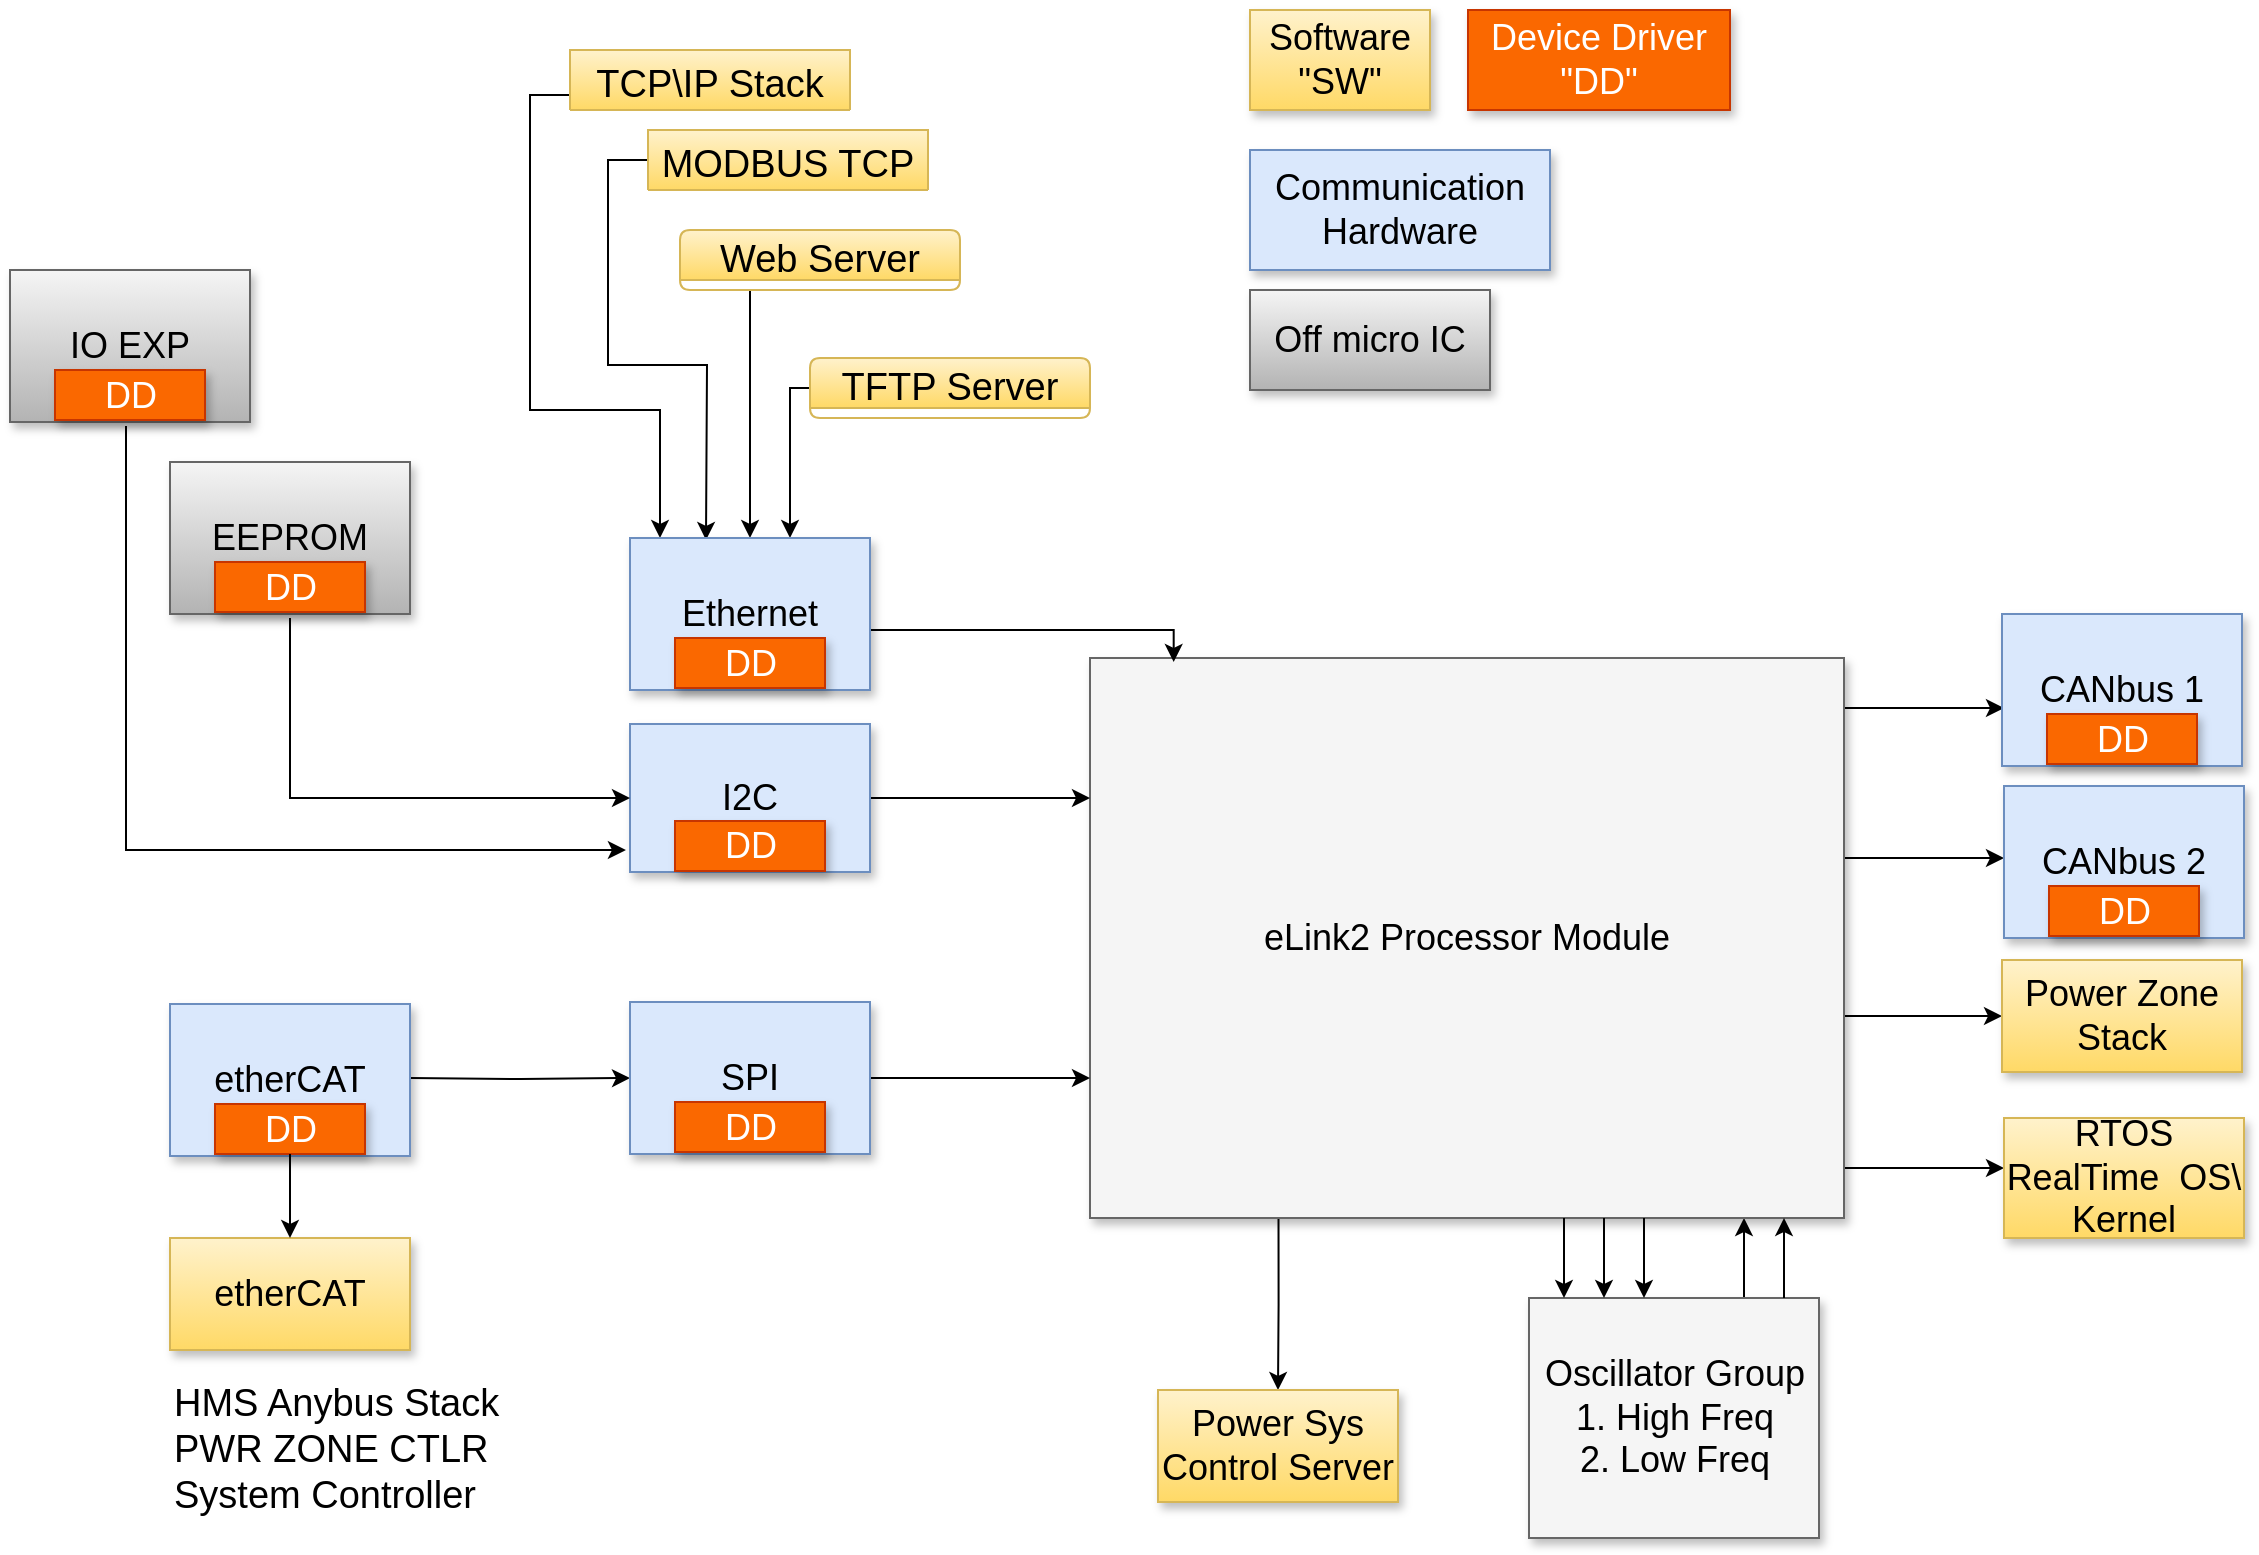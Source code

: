 <mxfile version="10.5.4" type="github"><diagram name="Page-1" id="90a13364-a465-7bf4-72fc-28e22215d7a0"><mxGraphModel dx="1394" dy="736" grid="1" gridSize="10" guides="1" tooltips="1" connect="1" arrows="1" fold="1" page="1" pageScale="1.5" pageWidth="1169" pageHeight="826" background="#ffffff" math="0" shadow="0"><root><mxCell id="0" style=";html=1;"/><mxCell id="1" style=";html=1;" parent="0"/><mxCell id="3a17f1ce550125da-13" style="edgeStyle=elbowEdgeStyle;rounded=0;html=1;startArrow=none;startFill=0;jettySize=auto;orthogonalLoop=1;fontSize=18;elbow=vertical;" parent="1" source="3a17f1ce550125da-2" edge="1"><mxGeometry relative="1" as="geometry"><mxPoint x="1037" y="479" as="targetPoint"/></mxGeometry></mxCell><mxCell id="3a17f1ce550125da-14" style="edgeStyle=elbowEdgeStyle;rounded=0;html=1;startArrow=none;startFill=0;jettySize=auto;orthogonalLoop=1;fontSize=18;elbow=vertical;" parent="1" source="3a17f1ce550125da-2" edge="1"><mxGeometry relative="1" as="geometry"><mxPoint x="1037" y="554" as="targetPoint"/></mxGeometry></mxCell><mxCell id="3a17f1ce550125da-15" style="edgeStyle=elbowEdgeStyle;rounded=0;html=1;startArrow=none;startFill=0;jettySize=auto;orthogonalLoop=1;fontSize=18;elbow=vertical;" parent="1" source="3a17f1ce550125da-2" target="3a17f1ce550125da-6" edge="1"><mxGeometry relative="1" as="geometry"/></mxCell><mxCell id="3a17f1ce550125da-16" style="edgeStyle=elbowEdgeStyle;rounded=0;html=1;startArrow=none;startFill=0;jettySize=auto;orthogonalLoop=1;fontSize=18;elbow=vertical;" parent="1" source="3a17f1ce550125da-2" target="3a17f1ce550125da-7" edge="1"><mxGeometry relative="1" as="geometry"/></mxCell><mxCell id="3a17f1ce550125da-17" style="edgeStyle=elbowEdgeStyle;rounded=0;html=1;startArrow=none;startFill=0;jettySize=auto;orthogonalLoop=1;fontSize=18;" parent="1" source="3a17f1ce550125da-10" target="3a17f1ce550125da-2" edge="1"><mxGeometry relative="1" as="geometry"><Array as="points"><mxPoint x="907" y="754"/></Array></mxGeometry></mxCell><mxCell id="sFuHkIFuAauw1YlygSDf-38" style="edgeStyle=orthogonalEdgeStyle;rounded=0;orthogonalLoop=1;jettySize=auto;html=1;exitX=0.25;exitY=1;exitDx=0;exitDy=0;entryX=0.5;entryY=0;entryDx=0;entryDy=0;" edge="1" parent="1" source="3a17f1ce550125da-2" target="sFuHkIFuAauw1YlygSDf-35"><mxGeometry relative="1" as="geometry"/></mxCell><mxCell id="3a17f1ce550125da-2" value="eLink2 Processor&amp;nbsp;Module&lt;br&gt;" style="whiteSpace=wrap;html=1;shadow=1;fontSize=18;fillColor=#f5f5f5;strokeColor=#666666;" parent="1" vertex="1"><mxGeometry x="580" y="454" width="377" height="280" as="geometry"/></mxCell><mxCell id="3a17f1ce550125da-6" value="Power Zone Stack" style="whiteSpace=wrap;html=1;shadow=1;fontSize=18;fillColor=#fff2cc;strokeColor=#d6b656;gradientColor=#ffd966;" parent="1" vertex="1"><mxGeometry x="1036" y="605" width="120" height="56" as="geometry"/></mxCell><mxCell id="3a17f1ce550125da-7" value="RTOS&lt;br&gt;RealTime&amp;nbsp; OS\ Kernel&lt;br&gt;" style="whiteSpace=wrap;html=1;shadow=1;fontSize=18;fillColor=#fff2cc;strokeColor=#d6b656;gradientColor=#ffd966;" parent="1" vertex="1"><mxGeometry x="1037" y="684" width="120" height="60" as="geometry"/></mxCell><mxCell id="3a17f1ce550125da-20" style="edgeStyle=elbowEdgeStyle;rounded=0;html=1;startArrow=none;startFill=0;jettySize=auto;orthogonalLoop=1;fontSize=18;elbow=vertical;" parent="1" source="3a17f1ce550125da-8" target="3a17f1ce550125da-2" edge="1"><mxGeometry relative="1" as="geometry"><Array as="points"><mxPoint x="757" y="514"/></Array></mxGeometry></mxCell><mxCell id="3a17f1ce550125da-8" value="I2C" style="whiteSpace=wrap;html=1;shadow=1;fontSize=18;fillColor=#dae8fc;strokeColor=#6c8ebf;" parent="1" vertex="1"><mxGeometry x="350" y="487" width="120" height="74" as="geometry"/></mxCell><mxCell id="3a17f1ce550125da-21" style="edgeStyle=elbowEdgeStyle;rounded=0;html=1;startArrow=none;startFill=0;jettySize=auto;orthogonalLoop=1;fontSize=18;elbow=vertical;" parent="1" source="3a17f1ce550125da-9" target="3a17f1ce550125da-2" edge="1"><mxGeometry relative="1" as="geometry"/></mxCell><mxCell id="3a17f1ce550125da-10" value="Oscillator Group&lt;br&gt;1. High Freq&lt;br&gt;2. Low Freq&lt;br&gt;" style="whiteSpace=wrap;html=1;shadow=1;fontSize=18;fillColor=#f5f5f5;strokeColor=#666666;" parent="1" vertex="1"><mxGeometry x="799.5" y="774" width="145" height="120" as="geometry"/></mxCell><mxCell id="3a17f1ce550125da-22" style="edgeStyle=elbowEdgeStyle;rounded=0;html=1;startArrow=none;startFill=0;jettySize=auto;orthogonalLoop=1;fontSize=18;" parent="1" source="3a17f1ce550125da-10" target="3a17f1ce550125da-2" edge="1"><mxGeometry relative="1" as="geometry"><mxPoint x="937" y="784" as="sourcePoint"/><mxPoint x="937" y="744" as="targetPoint"/><Array as="points"><mxPoint x="927" y="754"/><mxPoint x="907" y="754"/></Array></mxGeometry></mxCell><mxCell id="3a17f1ce550125da-24" style="edgeStyle=elbowEdgeStyle;rounded=0;html=1;startArrow=none;startFill=0;jettySize=auto;orthogonalLoop=1;fontSize=18;" parent="1" edge="1"><mxGeometry relative="1" as="geometry"><mxPoint x="857" y="734" as="sourcePoint"/><mxPoint x="857" y="774" as="targetPoint"/><Array as="points"><mxPoint x="857" y="754"/><mxPoint x="887" y="764"/></Array></mxGeometry></mxCell><mxCell id="3a17f1ce550125da-25" style="edgeStyle=elbowEdgeStyle;rounded=0;html=1;startArrow=none;startFill=0;jettySize=auto;orthogonalLoop=1;fontSize=18;" parent="1" edge="1"><mxGeometry relative="1" as="geometry"><mxPoint x="837" y="734" as="sourcePoint"/><mxPoint x="837" y="774" as="targetPoint"/><Array as="points"><mxPoint x="837" y="754"/><mxPoint x="867" y="764"/></Array></mxGeometry></mxCell><mxCell id="3a17f1ce550125da-26" style="edgeStyle=elbowEdgeStyle;rounded=0;html=1;startArrow=none;startFill=0;jettySize=auto;orthogonalLoop=1;fontSize=18;" parent="1" edge="1"><mxGeometry relative="1" as="geometry"><mxPoint x="817" y="734" as="sourcePoint"/><mxPoint x="817" y="774" as="targetPoint"/><Array as="points"><mxPoint x="817" y="754"/><mxPoint x="847" y="764"/></Array></mxGeometry></mxCell><mxCell id="M-16Thd7rfp0vDk-O5S6-1" style="edgeStyle=elbowEdgeStyle;rounded=0;html=1;startArrow=none;startFill=0;jettySize=auto;orthogonalLoop=1;fontSize=18;elbow=vertical;entryX=0;entryY=0.5;entryDx=0;entryDy=0;" parent="1" target="3a17f1ce550125da-8" edge="1"><mxGeometry relative="1" as="geometry"><Array as="points"><mxPoint x="270" y="524"/><mxPoint x="527" y="387"/></Array><mxPoint x="350" y="397" as="targetPoint"/><mxPoint x="180" y="434" as="sourcePoint"/></mxGeometry></mxCell><mxCell id="M-16Thd7rfp0vDk-O5S6-3" style="edgeStyle=elbowEdgeStyle;rounded=0;html=1;startArrow=none;startFill=0;jettySize=auto;orthogonalLoop=1;fontSize=18;elbow=vertical;exitX=0.442;exitY=1.059;exitDx=0;exitDy=0;exitPerimeter=0;entryX=-0.017;entryY=0.857;entryDx=0;entryDy=0;entryPerimeter=0;" parent="1" target="3a17f1ce550125da-8" edge="1"><mxGeometry relative="1" as="geometry"><Array as="points"><mxPoint x="220" y="550"/><mxPoint x="320" y="420"/><mxPoint x="300" y="307"/><mxPoint x="290" y="410"/><mxPoint x="280" y="307"/><mxPoint x="290" y="344"/><mxPoint x="290" y="520"/></Array><mxPoint x="320" y="550" as="targetPoint"/><mxPoint x="98" y="338" as="sourcePoint"/></mxGeometry></mxCell><mxCell id="M-16Thd7rfp0vDk-O5S6-7" style="edgeStyle=orthogonalEdgeStyle;rounded=0;orthogonalLoop=1;jettySize=auto;html=1;exitX=1;exitY=0.5;exitDx=0;exitDy=0;entryX=0;entryY=0.5;entryDx=0;entryDy=0;" parent="1" target="3a17f1ce550125da-9" edge="1"><mxGeometry relative="1" as="geometry"><mxPoint x="240" y="664" as="sourcePoint"/></mxGeometry></mxCell><mxCell id="M-16Thd7rfp0vDk-O5S6-13" value="HMS Anybus Stack&lt;br&gt;PWR ZONE CTLR&lt;br&gt;System Controller&lt;br&gt;" style="text;html=1;resizable=0;points=[];autosize=1;align=left;verticalAlign=top;spacingTop=-4;fontSize=19;gradientColor=#ffffff;" parent="1" vertex="1"><mxGeometry x="120" y="813" width="180" height="70" as="geometry"/></mxCell><mxCell id="M-16Thd7rfp0vDk-O5S6-17" style="edgeStyle=elbowEdgeStyle;rounded=0;html=1;startArrow=none;startFill=0;jettySize=auto;orthogonalLoop=1;fontSize=18;elbow=vertical;entryX=0.111;entryY=0.007;entryDx=0;entryDy=0;entryPerimeter=0;" parent="1" target="3a17f1ce550125da-2" edge="1"><mxGeometry relative="1" as="geometry"><mxPoint x="470" y="424" as="sourcePoint"/><mxPoint x="510" y="500" as="targetPoint"/></mxGeometry></mxCell><mxCell id="sFuHkIFuAauw1YlygSDf-3" style="edgeStyle=orthogonalEdgeStyle;rounded=0;orthogonalLoop=1;jettySize=auto;html=1;exitX=0;exitY=0.5;exitDx=0;exitDy=0;entryX=0.317;entryY=0.017;entryDx=0;entryDy=0;entryPerimeter=0;" edge="1" parent="1" source="M-16Thd7rfp0vDk-O5S6-19"><mxGeometry relative="1" as="geometry"><mxPoint x="388" y="395" as="targetPoint"/></mxGeometry></mxCell><mxCell id="M-16Thd7rfp0vDk-O5S6-19" value="MODBUS TCP" style="swimlane;fillColor=#fff2cc;strokeColor=#d6b656;fontSize=19;fontStyle=0;startSize=30;rounded=1;glass=0;comic=0;horizontal=1;part=0;gradientColor=#ffd966;" parent="1" vertex="1" collapsed="1"><mxGeometry x="359" y="190" width="140" height="30" as="geometry"><mxRectangle x="350" y="168.276" width="260" height="200" as="alternateBounds"/></mxGeometry></mxCell><mxCell id="M-16Thd7rfp0vDk-O5S6-20" value="- MBTCP server&lt;br&gt;- Memory Continuity drivers&lt;br&gt;- packet buffer managers&lt;br&gt;&lt;br&gt;" style="text;html=1;resizable=0;points=[];autosize=1;align=left;verticalAlign=top;spacingTop=-4;fontSize=19;" parent="M-16Thd7rfp0vDk-O5S6-19" vertex="1"><mxGeometry x="10" y="30.724" width="250" height="90" as="geometry"/></mxCell><mxCell id="sFuHkIFuAauw1YlygSDf-8" style="edgeStyle=orthogonalEdgeStyle;rounded=0;orthogonalLoop=1;jettySize=auto;html=1;exitX=0.25;exitY=1;exitDx=0;exitDy=0;" edge="1" parent="1" source="M-16Thd7rfp0vDk-O5S6-23"><mxGeometry relative="1" as="geometry"><mxPoint x="410" y="394" as="targetPoint"/></mxGeometry></mxCell><mxCell id="M-16Thd7rfp0vDk-O5S6-23" value="Web Server" style="swimlane;fillColor=#fff2cc;strokeColor=#d6b656;fontSize=19;fontStyle=0;startSize=25;rounded=1;glass=0;comic=0;horizontal=1;part=0;gradientColor=#ffd966;" parent="1" vertex="1" collapsed="1"><mxGeometry x="375" y="240" width="140" height="30" as="geometry"><mxRectangle x="429" y="245" width="260" height="135" as="alternateBounds"/></mxGeometry></mxCell><mxCell id="M-16Thd7rfp0vDk-O5S6-24" value="- Server Side Includes&lt;br&gt;- JavaScript parser&lt;br&gt;- Web site w/ dyn. updates&amp;nbsp;&lt;br&gt;&lt;br&gt;" style="text;html=1;resizable=0;points=[];autosize=1;align=left;verticalAlign=top;spacingTop=-4;fontSize=19;" parent="M-16Thd7rfp0vDk-O5S6-23" vertex="1"><mxGeometry x="10" y="30.724" width="240" height="90" as="geometry"/></mxCell><mxCell id="sFuHkIFuAauw1YlygSDf-7" style="edgeStyle=orthogonalEdgeStyle;rounded=0;orthogonalLoop=1;jettySize=auto;html=1;exitX=0;exitY=0.5;exitDx=0;exitDy=0;entryX=0.667;entryY=0.1;entryDx=0;entryDy=0;entryPerimeter=0;" edge="1" parent="1" source="CnWsaEC3HsBOHr1ED0NM-4"><mxGeometry relative="1" as="geometry"><mxPoint x="430" y="394" as="targetPoint"/><Array as="points"><mxPoint x="430" y="319"/></Array></mxGeometry></mxCell><mxCell id="CnWsaEC3HsBOHr1ED0NM-4" value="TFTP Server" style="swimlane;fillColor=#fff2cc;strokeColor=#d6b656;fontSize=19;fontStyle=0;startSize=25;rounded=1;glass=0;comic=0;horizontal=1;part=0;gradientColor=#ffd966;" parent="1" vertex="1" collapsed="1"><mxGeometry x="440" y="304" width="140" height="30" as="geometry"><mxRectangle x="440" y="304" width="260" height="135" as="alternateBounds"/></mxGeometry></mxCell><mxCell id="CnWsaEC3HsBOHr1ED0NM-5" value="- Allow bootload over TFTP&lt;br&gt;&lt;br&gt;" style="text;html=1;resizable=0;points=[];autosize=1;align=left;verticalAlign=top;spacingTop=-4;fontSize=19;" parent="CnWsaEC3HsBOHr1ED0NM-4" vertex="1"><mxGeometry x="10" y="30.724" width="250" height="50" as="geometry"/></mxCell><mxCell id="sFuHkIFuAauw1YlygSDf-1" value="Software &quot;SW&quot;" style="whiteSpace=wrap;html=1;shadow=1;fontSize=18;fillColor=#fff2cc;strokeColor=#d6b656;gradientColor=#ffd966;" vertex="1" parent="1"><mxGeometry x="660" y="130" width="90" height="50" as="geometry"/></mxCell><mxCell id="sFuHkIFuAauw1YlygSDf-2" value="Communication&lt;br&gt;Hardware&lt;br&gt;" style="whiteSpace=wrap;html=1;shadow=1;fontSize=18;fillColor=#dae8fc;strokeColor=#6c8ebf;" vertex="1" parent="1"><mxGeometry x="660" y="200" width="150" height="60" as="geometry"/></mxCell><mxCell id="sFuHkIFuAauw1YlygSDf-6" style="edgeStyle=orthogonalEdgeStyle;rounded=0;orthogonalLoop=1;jettySize=auto;html=1;exitX=0;exitY=0.75;exitDx=0;exitDy=0;entryX=0.125;entryY=0;entryDx=0;entryDy=0;entryPerimeter=0;" edge="1" parent="1" source="sFuHkIFuAauw1YlygSDf-4"><mxGeometry relative="1" as="geometry"><mxPoint x="365" y="394" as="targetPoint"/><Array as="points"><mxPoint x="300" y="173"/><mxPoint x="300" y="330"/><mxPoint x="365" y="330"/></Array></mxGeometry></mxCell><mxCell id="sFuHkIFuAauw1YlygSDf-4" value="TCP\IP Stack" style="swimlane;fillColor=#fff2cc;strokeColor=#d6b656;fontSize=19;fontStyle=0;startSize=30;rounded=1;glass=0;comic=0;horizontal=1;part=0;gradientColor=#ffd966;" vertex="1" collapsed="1" parent="1"><mxGeometry x="320" y="150" width="140" height="30" as="geometry"><mxRectangle x="350" y="168.276" width="260" height="200" as="alternateBounds"/></mxGeometry></mxCell><mxCell id="sFuHkIFuAauw1YlygSDf-5" value="- MBTCP server&lt;br&gt;- Memory Continuity drivers&lt;br&gt;- packet buffer managers&lt;br&gt;&lt;br&gt;" style="text;html=1;resizable=0;points=[];autosize=1;align=left;verticalAlign=top;spacingTop=-4;fontSize=19;" vertex="1" parent="sFuHkIFuAauw1YlygSDf-4"><mxGeometry x="10" y="30.724" width="250" height="90" as="geometry"/></mxCell><mxCell id="sFuHkIFuAauw1YlygSDf-9" value="Device Driver&lt;br&gt;&quot;DD&quot;&lt;br&gt;" style="whiteSpace=wrap;html=1;shadow=1;fontSize=18;fillColor=#fa6800;strokeColor=#C73500;fontColor=#ffffff;" vertex="1" parent="1"><mxGeometry x="769" y="130" width="131" height="50" as="geometry"/></mxCell><mxCell id="sFuHkIFuAauw1YlygSDf-11" value="DD&lt;br&gt;" style="whiteSpace=wrap;html=1;shadow=1;fontSize=18;fillColor=#fa6800;strokeColor=#C73500;fontColor=#ffffff;" vertex="1" parent="1"><mxGeometry x="372.5" y="535.5" width="75" height="25" as="geometry"/></mxCell><mxCell id="sFuHkIFuAauw1YlygSDf-13" value="" style="group" vertex="1" connectable="0" parent="1"><mxGeometry x="350" y="626" width="120" height="76" as="geometry"/></mxCell><mxCell id="3a17f1ce550125da-9" value="SPI" style="whiteSpace=wrap;html=1;shadow=1;fontSize=18;fillColor=#dae8fc;strokeColor=#6c8ebf;" parent="sFuHkIFuAauw1YlygSDf-13" vertex="1"><mxGeometry width="120" height="76" as="geometry"/></mxCell><mxCell id="sFuHkIFuAauw1YlygSDf-12" value="DD&lt;br&gt;" style="whiteSpace=wrap;html=1;shadow=1;fontSize=18;fillColor=#fa6800;strokeColor=#C73500;fontColor=#ffffff;" vertex="1" parent="sFuHkIFuAauw1YlygSDf-13"><mxGeometry x="22.5" y="50" width="75" height="25" as="geometry"/></mxCell><mxCell id="sFuHkIFuAauw1YlygSDf-21" value="" style="group" vertex="1" connectable="0" parent="1"><mxGeometry x="120" y="627" width="120" height="76" as="geometry"/></mxCell><mxCell id="sFuHkIFuAauw1YlygSDf-22" value="etherCAT" style="whiteSpace=wrap;html=1;shadow=1;fontSize=18;fillColor=#dae8fc;strokeColor=#6c8ebf;" vertex="1" parent="sFuHkIFuAauw1YlygSDf-21"><mxGeometry width="120" height="76" as="geometry"/></mxCell><mxCell id="sFuHkIFuAauw1YlygSDf-23" value="DD&lt;br&gt;" style="whiteSpace=wrap;html=1;shadow=1;fontSize=18;fillColor=#fa6800;strokeColor=#C73500;fontColor=#ffffff;" vertex="1" parent="sFuHkIFuAauw1YlygSDf-21"><mxGeometry x="22.5" y="50" width="75" height="25" as="geometry"/></mxCell><mxCell id="sFuHkIFuAauw1YlygSDf-24" value="" style="group;aspect=fixed;" vertex="1" connectable="0" parent="1"><mxGeometry x="350" y="394" width="120" height="76" as="geometry"/></mxCell><mxCell id="sFuHkIFuAauw1YlygSDf-25" value="Ethernet" style="whiteSpace=wrap;html=1;shadow=1;fontSize=18;fillColor=#dae8fc;strokeColor=#6c8ebf;" vertex="1" parent="sFuHkIFuAauw1YlygSDf-24"><mxGeometry width="120" height="76" as="geometry"/></mxCell><mxCell id="sFuHkIFuAauw1YlygSDf-26" value="DD&lt;br&gt;" style="whiteSpace=wrap;html=1;shadow=1;fontSize=18;fillColor=#fa6800;strokeColor=#C73500;fontColor=#ffffff;" vertex="1" parent="sFuHkIFuAauw1YlygSDf-24"><mxGeometry x="22.5" y="50" width="75" height="25" as="geometry"/></mxCell><mxCell id="sFuHkIFuAauw1YlygSDf-27" value="" style="group;gradientColor=#b3b3b3;fillColor=#F5F5F5;strokeColor=#666666;labelBorderColor=none;" vertex="1" connectable="0" parent="1"><mxGeometry x="120" y="356" width="120" height="76" as="geometry"/></mxCell><mxCell id="sFuHkIFuAauw1YlygSDf-30" value="Off micro IC" style="whiteSpace=wrap;html=1;shadow=1;fontSize=18;fillColor=#f5f5f5;strokeColor=#666666;gradientColor=#b3b3b3;" vertex="1" parent="1"><mxGeometry x="660" y="270" width="120" height="50" as="geometry"/></mxCell><mxCell id="sFuHkIFuAauw1YlygSDf-31" value="" style="group" vertex="1" connectable="0" parent="1"><mxGeometry x="120" y="356" width="120" height="76" as="geometry"/></mxCell><mxCell id="sFuHkIFuAauw1YlygSDf-28" value="EEPROM" style="whiteSpace=wrap;html=1;shadow=1;fontSize=18;fillColor=#f5f5f5;strokeColor=#666666;gradientColor=#b3b3b3;" vertex="1" parent="sFuHkIFuAauw1YlygSDf-31"><mxGeometry width="120" height="76" as="geometry"/></mxCell><mxCell id="sFuHkIFuAauw1YlygSDf-29" value="DD&lt;br&gt;" style="whiteSpace=wrap;html=1;shadow=1;fontSize=18;fillColor=#fa6800;strokeColor=#C73500;fontColor=#ffffff;" vertex="1" parent="sFuHkIFuAauw1YlygSDf-31"><mxGeometry x="22.5" y="50" width="75" height="25" as="geometry"/></mxCell><mxCell id="sFuHkIFuAauw1YlygSDf-32" value="" style="group" vertex="1" connectable="0" parent="1"><mxGeometry x="40" y="260" width="120" height="76" as="geometry"/></mxCell><mxCell id="sFuHkIFuAauw1YlygSDf-33" value="IO EXP" style="whiteSpace=wrap;html=1;shadow=1;fontSize=18;fillColor=#f5f5f5;strokeColor=#666666;gradientColor=#b3b3b3;" vertex="1" parent="sFuHkIFuAauw1YlygSDf-32"><mxGeometry width="120" height="76" as="geometry"/></mxCell><mxCell id="sFuHkIFuAauw1YlygSDf-34" value="DD&lt;br&gt;" style="whiteSpace=wrap;html=1;shadow=1;fontSize=18;fillColor=#fa6800;strokeColor=#C73500;fontColor=#ffffff;" vertex="1" parent="sFuHkIFuAauw1YlygSDf-32"><mxGeometry x="22.5" y="50" width="75" height="25" as="geometry"/></mxCell><mxCell id="sFuHkIFuAauw1YlygSDf-35" value="Power Sys Control Server" style="whiteSpace=wrap;html=1;shadow=1;fontSize=18;fillColor=#fff2cc;strokeColor=#d6b656;gradientColor=#ffd966;" vertex="1" parent="1"><mxGeometry x="614" y="820" width="120" height="56" as="geometry"/></mxCell><mxCell id="sFuHkIFuAauw1YlygSDf-40" value="etherCAT" style="whiteSpace=wrap;html=1;shadow=1;fontSize=18;fillColor=#fff2cc;strokeColor=#d6b656;gradientColor=#ffd966;" vertex="1" parent="1"><mxGeometry x="120" y="744" width="120" height="56" as="geometry"/></mxCell><mxCell id="sFuHkIFuAauw1YlygSDf-42" style="edgeStyle=orthogonalEdgeStyle;rounded=0;orthogonalLoop=1;jettySize=auto;html=1;exitX=0.5;exitY=1;exitDx=0;exitDy=0;" edge="1" parent="1" source="sFuHkIFuAauw1YlygSDf-23" target="sFuHkIFuAauw1YlygSDf-40"><mxGeometry relative="1" as="geometry"/></mxCell><mxCell id="sFuHkIFuAauw1YlygSDf-43" value="" style="group;fillColor=#F5F5F5;" vertex="1" connectable="0" parent="1"><mxGeometry x="1036" y="432" width="120" height="76" as="geometry"/></mxCell><mxCell id="sFuHkIFuAauw1YlygSDf-44" value="CANbus 1" style="whiteSpace=wrap;html=1;shadow=1;fontSize=18;fillColor=#dae8fc;strokeColor=#6c8ebf;" vertex="1" parent="sFuHkIFuAauw1YlygSDf-43"><mxGeometry width="120" height="76" as="geometry"/></mxCell><mxCell id="sFuHkIFuAauw1YlygSDf-45" value="DD&lt;br&gt;" style="whiteSpace=wrap;html=1;shadow=1;fontSize=18;fillColor=#fa6800;strokeColor=#C73500;fontColor=#ffffff;" vertex="1" parent="sFuHkIFuAauw1YlygSDf-43"><mxGeometry x="22.5" y="50" width="75" height="25" as="geometry"/></mxCell><mxCell id="sFuHkIFuAauw1YlygSDf-46" value="" style="group;fillColor=#F5F5F5;" vertex="1" connectable="0" parent="1"><mxGeometry x="1037" y="518" width="120" height="76" as="geometry"/></mxCell><mxCell id="sFuHkIFuAauw1YlygSDf-47" value="CANbus 2" style="whiteSpace=wrap;html=1;shadow=1;fontSize=18;fillColor=#dae8fc;strokeColor=#6c8ebf;" vertex="1" parent="sFuHkIFuAauw1YlygSDf-46"><mxGeometry width="120" height="76" as="geometry"/></mxCell><mxCell id="sFuHkIFuAauw1YlygSDf-48" value="DD&lt;br&gt;" style="whiteSpace=wrap;html=1;shadow=1;fontSize=18;fillColor=#fa6800;strokeColor=#C73500;fontColor=#ffffff;" vertex="1" parent="sFuHkIFuAauw1YlygSDf-46"><mxGeometry x="22.5" y="50" width="75" height="25" as="geometry"/></mxCell></root></mxGraphModel></diagram></mxfile>